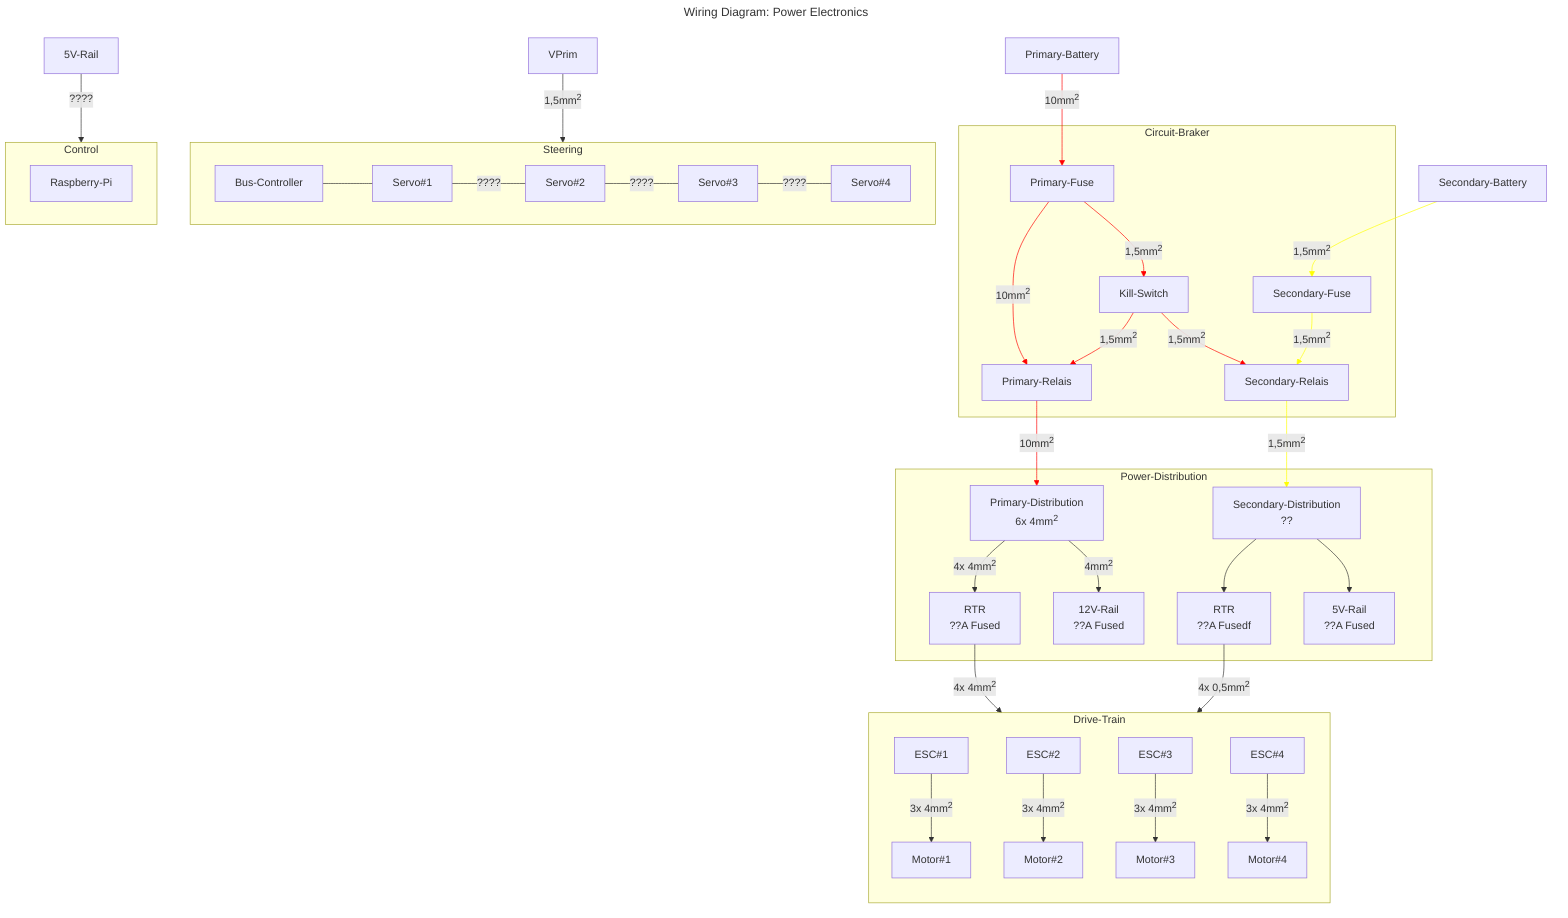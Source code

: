 ---
title: "Wiring Diagram: Power Electronics"
---
graph TB

Primary-Battery --> |10mm<sup>2| Primary-Fuse
Secondary-Battery --> |1,5mm<sup>2| Secondary-Fuse
subgraph Circuit-Braker
    direction TB
    Primary-Fuse --> |10mm<sup>2| Primary-Relais
    Primary-Fuse --> |1,5mm<sup>2| Kill-Switch --> |1,5mm<sup>2| Primary-Relais & Secondary-Relais  
    Secondary-Fuse --> |1,5mm<sup>2| Secondary-Relais
end

Primary-Relais --> |10mm<sup>2| PD
Secondary-Relais --> |1,5mm<sup>2| SD
subgraph Power-Distribution
    direction TB
    PD[Primary-Distribution \n 6x 4mm<sup>2] --> |4x 4mm<sup>2| PDF1[RTR \n ??A Fused]
    PD --> |4mm<sup>2| PDF2[12V-Rail \n ??A Fused]
    SD[Secondary-Distribution \n ??] --> SDF1[RTR \n ??A Fusedf] & SDF2[5V-Rail \n ??A Fused]
end

VPrim --> |1,5mm<sup>2| Steering
subgraph Steering
    direction LR 
    Bus-Controller --- Servo#1 --- |????| Servo#2 --- |????| Servo#3 --- |????| Servo#4
end


PDF1--> |4x 4mm<sup>2| Drive-Train
SDF1 --> |4x 0,5mm<sup>2| Drive-Train
subgraph Drive-Train
    direction TB
    ESC#1 --> |3x 4mm<sup>2| Motor#1
    ESC#2 --> |3x 4mm<sup>2| Motor#2
    ESC#3 --> |3x 4mm<sup>2| Motor#3
    ESC#4 --> |3x 4mm<sup>2| Motor#4
end

5V-Rail --> |????| Control
subgraph Control
    Raspberry-Pi
end

linkStyle 0,2,3,4,5,7 stroke:red
linkStyle 1,6,8 stroke:yellow